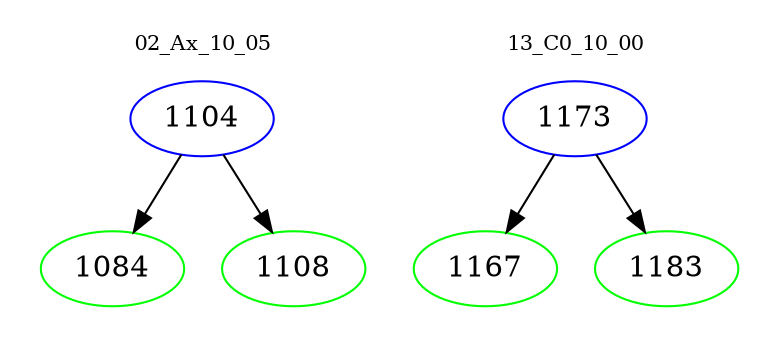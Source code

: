 digraph{
subgraph cluster_0 {
color = white
label = "02_Ax_10_05";
fontsize=10;
T0_1104 [label="1104", color="blue"]
T0_1104 -> T0_1084 [color="black"]
T0_1084 [label="1084", color="green"]
T0_1104 -> T0_1108 [color="black"]
T0_1108 [label="1108", color="green"]
}
subgraph cluster_1 {
color = white
label = "13_C0_10_00";
fontsize=10;
T1_1173 [label="1173", color="blue"]
T1_1173 -> T1_1167 [color="black"]
T1_1167 [label="1167", color="green"]
T1_1173 -> T1_1183 [color="black"]
T1_1183 [label="1183", color="green"]
}
}
